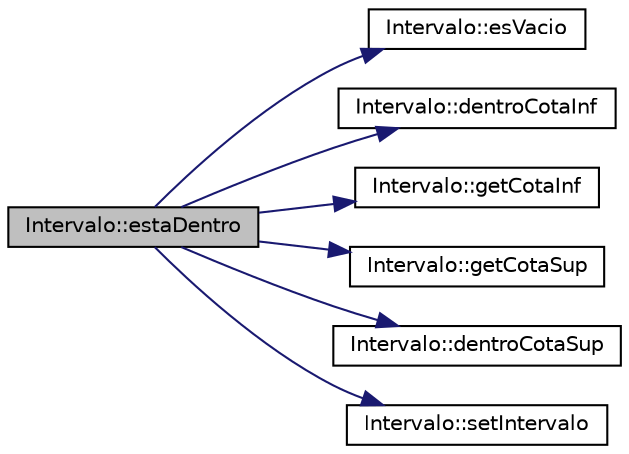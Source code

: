 digraph "Intervalo::estaDentro"
{
  edge [fontname="Helvetica",fontsize="10",labelfontname="Helvetica",labelfontsize="10"];
  node [fontname="Helvetica",fontsize="10",shape=record];
  rankdir="LR";
  Node1 [label="Intervalo::estaDentro",height=0.2,width=0.4,color="black", fillcolor="grey75", style="filled", fontcolor="black"];
  Node1 -> Node2 [color="midnightblue",fontsize="10",style="solid",fontname="Helvetica"];
  Node2 [label="Intervalo::esVacio",height=0.2,width=0.4,color="black", fillcolor="white", style="filled",URL="$classIntervalo.html#ab53adad27de8ec98cf8f4280bd3a7df9",tooltip="Consulta si el intervalo almacenado es vacío o no. "];
  Node1 -> Node3 [color="midnightblue",fontsize="10",style="solid",fontname="Helvetica"];
  Node3 [label="Intervalo::dentroCotaInf",height=0.2,width=0.4,color="black", fillcolor="white", style="filled",URL="$classIntervalo.html#af972bcc502e3a7a6580a3fab83e43134",tooltip="Consulta si el intervalo es cerrado en su cota inferior. "];
  Node1 -> Node4 [color="midnightblue",fontsize="10",style="solid",fontname="Helvetica"];
  Node4 [label="Intervalo::getCotaInf",height=0.2,width=0.4,color="black", fillcolor="white", style="filled",URL="$classIntervalo.html#af8170b68c6d6a63192db6685b90f782f",tooltip="Devuelve la cota inferior del intervalo. "];
  Node1 -> Node5 [color="midnightblue",fontsize="10",style="solid",fontname="Helvetica"];
  Node5 [label="Intervalo::getCotaSup",height=0.2,width=0.4,color="black", fillcolor="white", style="filled",URL="$classIntervalo.html#a7f8ff94ce16f90a81a3c55f36044893b",tooltip="Devuelve la cota superior del intervalo. "];
  Node1 -> Node6 [color="midnightblue",fontsize="10",style="solid",fontname="Helvetica"];
  Node6 [label="Intervalo::dentroCotaSup",height=0.2,width=0.4,color="black", fillcolor="white", style="filled",URL="$classIntervalo.html#af304bde2c8fc65e3a03324cd80f15f77",tooltip="Consulta si el intervalo es cerrado en su cota superior. "];
  Node1 -> Node7 [color="midnightblue",fontsize="10",style="solid",fontname="Helvetica"];
  Node7 [label="Intervalo::setIntervalo",height=0.2,width=0.4,color="black", fillcolor="white", style="filled",URL="$classIntervalo.html#a3e7cfa7c148a4e60be7040fecf506313",tooltip="Define los valores del intervalo. "];
}
